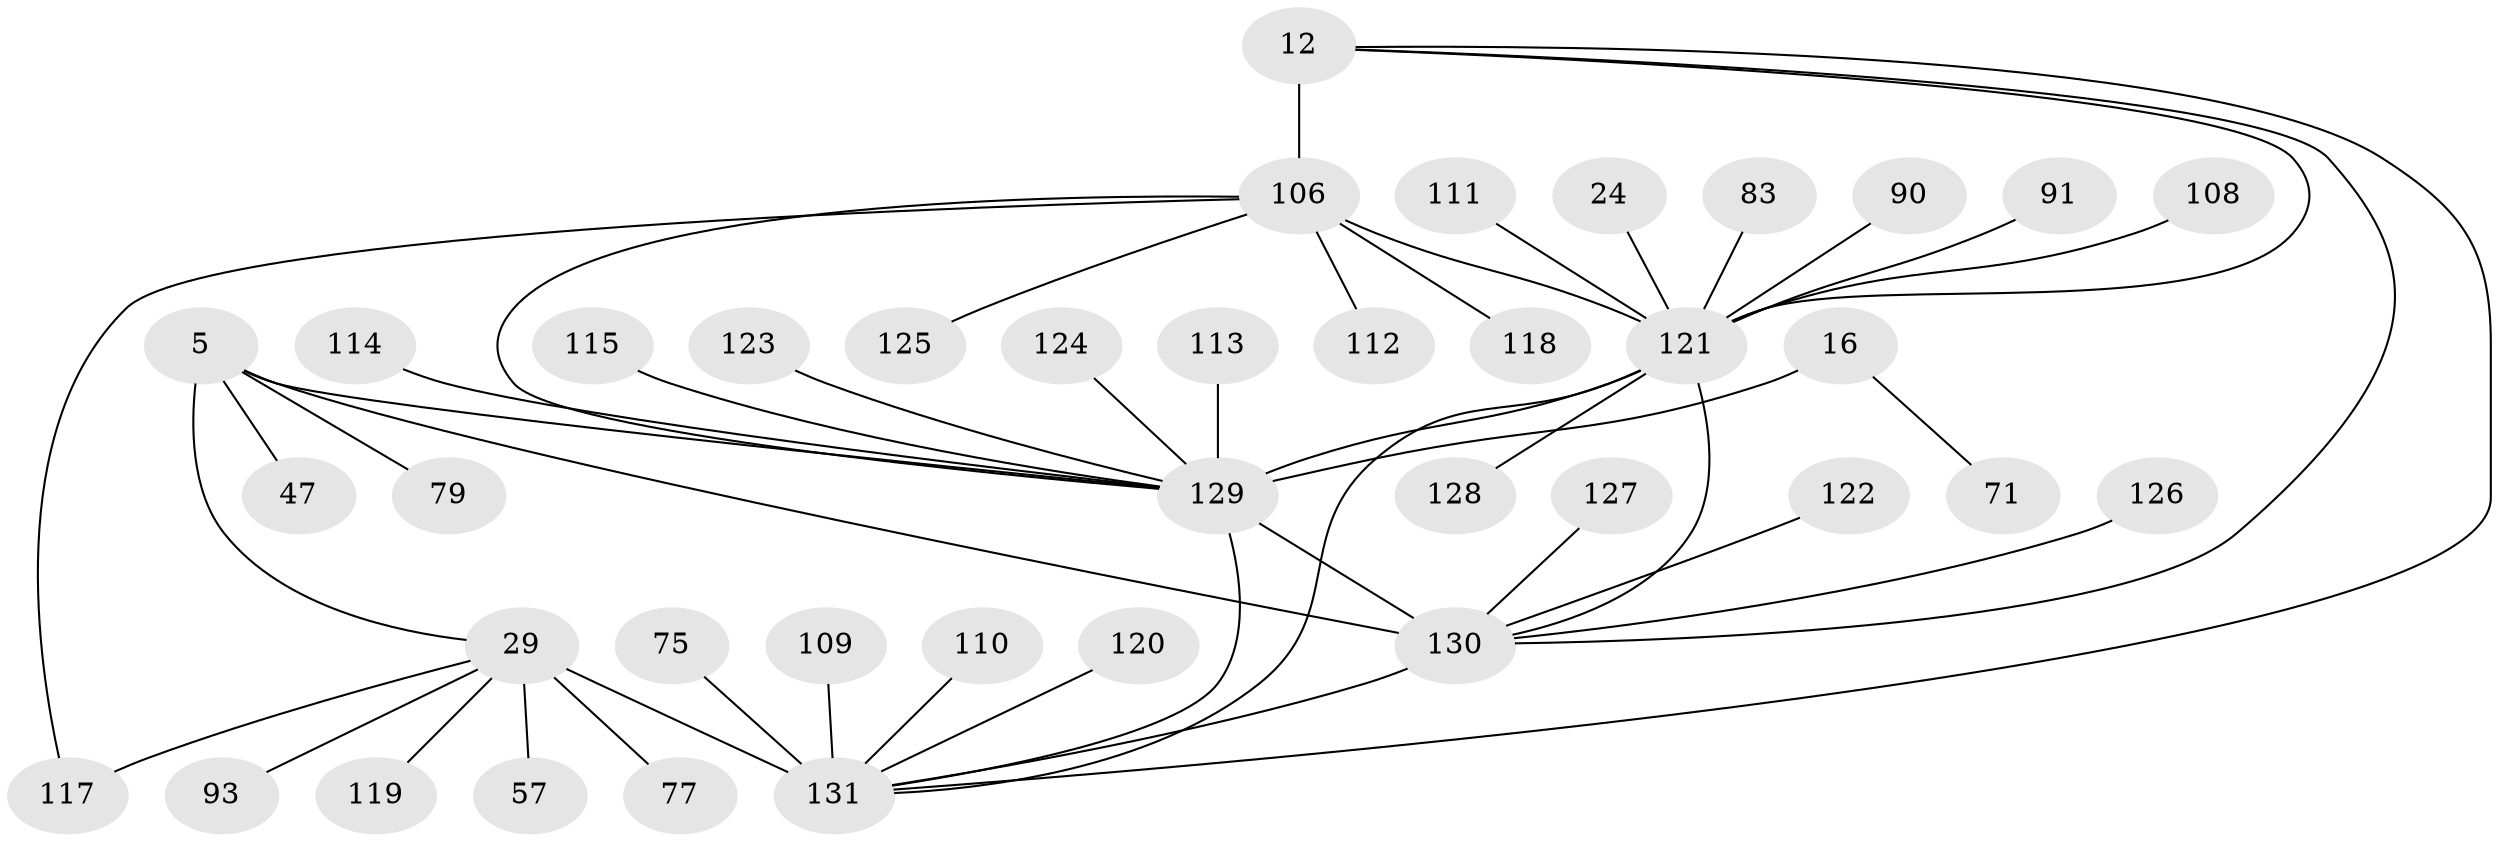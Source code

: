 // original degree distribution, {7: 0.030534351145038167, 9: 0.04580152671755725, 11: 0.030534351145038167, 5: 0.022900763358778626, 12: 0.015267175572519083, 10: 0.015267175572519083, 8: 0.030534351145038167, 6: 0.022900763358778626, 13: 0.007633587786259542, 15: 0.007633587786259542, 2: 0.16030534351145037, 1: 0.5801526717557252, 3: 0.022900763358778626, 4: 0.007633587786259542}
// Generated by graph-tools (version 1.1) at 2025/58/03/04/25 21:58:46]
// undirected, 39 vertices, 48 edges
graph export_dot {
graph [start="1"]
  node [color=gray90,style=filled];
  5 [super="+2"];
  12 [super="+9"];
  16 [super="+13"];
  24 [super="+19"];
  29 [super="+27"];
  47;
  57;
  71;
  75;
  77;
  79;
  83;
  90;
  91;
  93;
  106 [super="+100+105"];
  108;
  109;
  110 [super="+80"];
  111 [super="+98"];
  112;
  113;
  114;
  115;
  117 [super="+56"];
  118;
  119;
  120;
  121 [super="+23+62+37+48+40+41+44+45+46+52+55+72+73"];
  122 [super="+102"];
  123 [super="+76"];
  124;
  125;
  126;
  127;
  128;
  129 [super="+116+107+88+94+18+96+103"];
  130 [super="+64+43+58+65+68+82+84+97"];
  131 [super="+70"];
  5 -- 79;
  5 -- 47;
  5 -- 29;
  5 -- 129;
  5 -- 130 [weight=9];
  12 -- 121 [weight=3];
  12 -- 130;
  12 -- 106 [weight=8];
  12 -- 131;
  16 -- 71;
  16 -- 129 [weight=9];
  24 -- 121 [weight=8];
  29 -- 77;
  29 -- 93;
  29 -- 119;
  29 -- 57;
  29 -- 117;
  29 -- 131 [weight=8];
  75 -- 131;
  83 -- 121;
  90 -- 121;
  91 -- 121;
  106 -- 129;
  106 -- 112;
  106 -- 117;
  106 -- 118;
  106 -- 121;
  106 -- 125;
  108 -- 121;
  109 -- 131;
  110 -- 131;
  111 -- 121;
  113 -- 129;
  114 -- 129;
  115 -- 129;
  120 -- 131;
  121 -- 128;
  121 -- 129 [weight=3];
  121 -- 130;
  121 -- 131 [weight=2];
  122 -- 130;
  123 -- 129;
  124 -- 129;
  126 -- 130;
  127 -- 130;
  129 -- 130;
  129 -- 131 [weight=2];
  130 -- 131;
}
